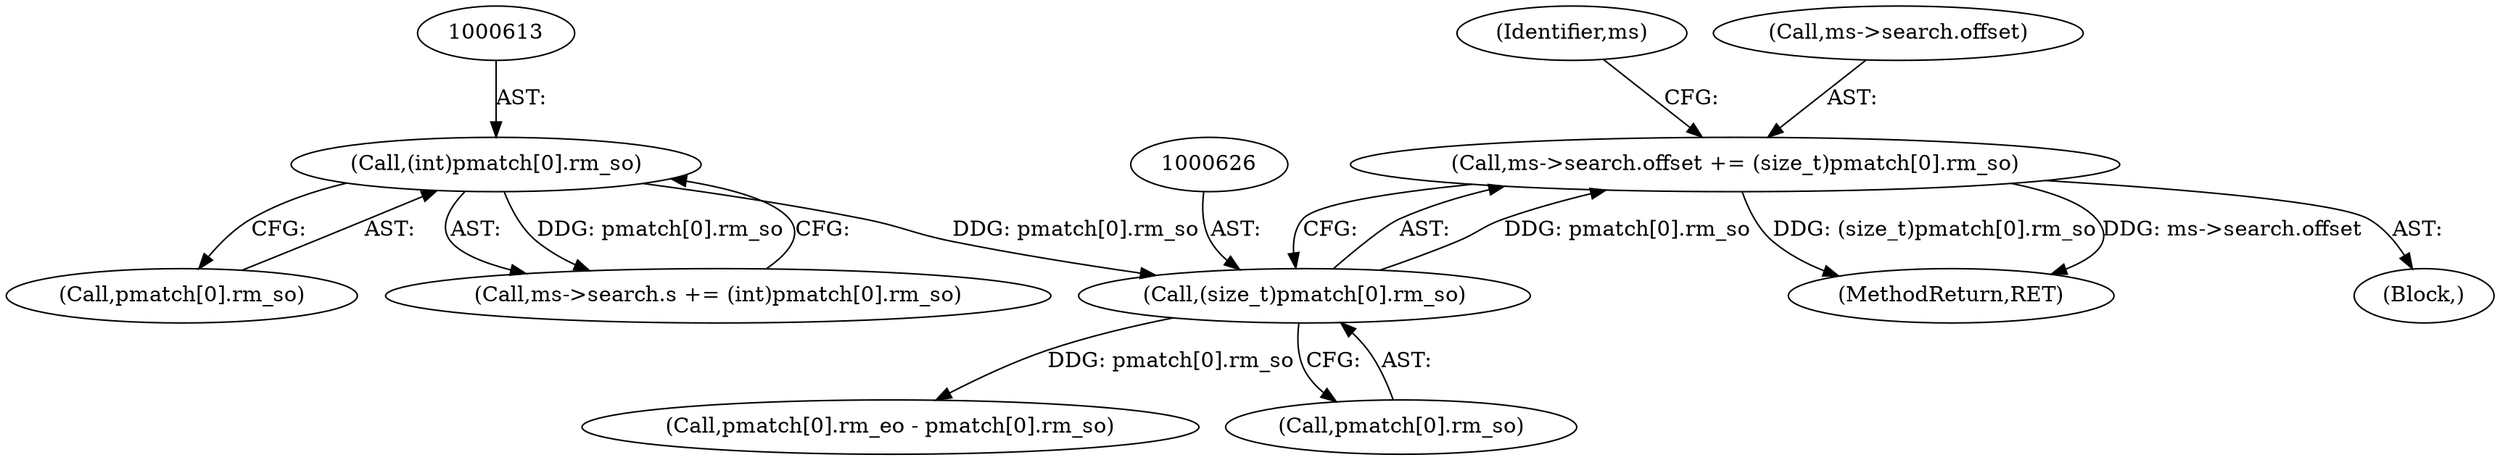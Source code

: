 digraph "0_file_74cafd7de9ec99a14f4480927580e501c8f852c3@pointer" {
"1000619" [label="(Call,ms->search.offset += (size_t)pmatch[0].rm_so)"];
"1000625" [label="(Call,(size_t)pmatch[0].rm_so)"];
"1000612" [label="(Call,(int)pmatch[0].rm_so)"];
"1000635" [label="(Identifier,ms)"];
"1000625" [label="(Call,(size_t)pmatch[0].rm_so)"];
"1000612" [label="(Call,(int)pmatch[0].rm_so)"];
"1000640" [label="(Call,pmatch[0].rm_eo - pmatch[0].rm_so)"];
"1000614" [label="(Call,pmatch[0].rm_so)"];
"1000619" [label="(Call,ms->search.offset += (size_t)pmatch[0].rm_so)"];
"1000994" [label="(MethodReturn,RET)"];
"1000604" [label="(Block,)"];
"1000606" [label="(Call,ms->search.s += (int)pmatch[0].rm_so)"];
"1000627" [label="(Call,pmatch[0].rm_so)"];
"1000620" [label="(Call,ms->search.offset)"];
"1000619" -> "1000604"  [label="AST: "];
"1000619" -> "1000625"  [label="CFG: "];
"1000620" -> "1000619"  [label="AST: "];
"1000625" -> "1000619"  [label="AST: "];
"1000635" -> "1000619"  [label="CFG: "];
"1000619" -> "1000994"  [label="DDG: (size_t)pmatch[0].rm_so"];
"1000619" -> "1000994"  [label="DDG: ms->search.offset"];
"1000625" -> "1000619"  [label="DDG: pmatch[0].rm_so"];
"1000625" -> "1000627"  [label="CFG: "];
"1000626" -> "1000625"  [label="AST: "];
"1000627" -> "1000625"  [label="AST: "];
"1000612" -> "1000625"  [label="DDG: pmatch[0].rm_so"];
"1000625" -> "1000640"  [label="DDG: pmatch[0].rm_so"];
"1000612" -> "1000606"  [label="AST: "];
"1000612" -> "1000614"  [label="CFG: "];
"1000613" -> "1000612"  [label="AST: "];
"1000614" -> "1000612"  [label="AST: "];
"1000606" -> "1000612"  [label="CFG: "];
"1000612" -> "1000606"  [label="DDG: pmatch[0].rm_so"];
}
